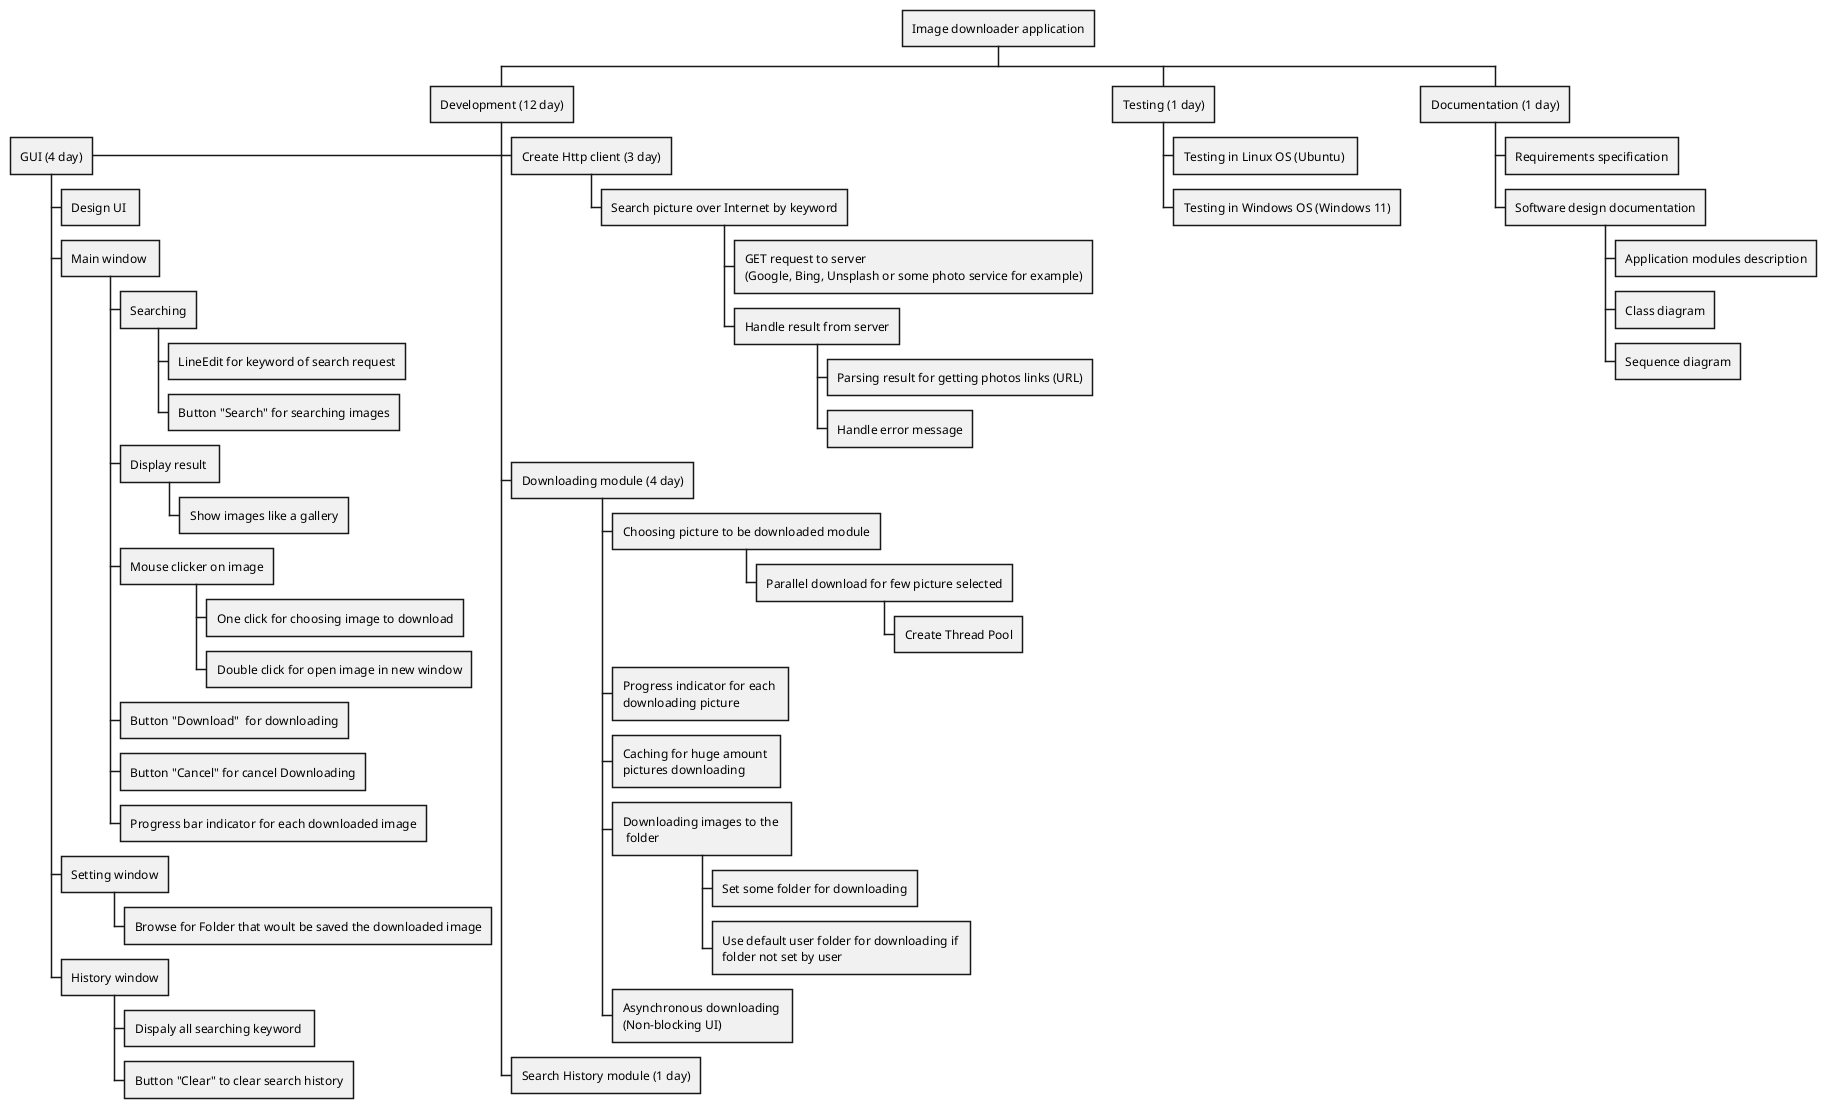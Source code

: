 @startwbs ImagedownloaderApplication_Kozliuk
* Image downloader application
** Development (12 day)
*** Create Http client (3 day)
**** Search picture over Internet by keyword
***** GET request to server \n(Google, Bing, Unsplash or some photo service for example)
***** Handle result from server
****** Parsing result for getting photos links (URL)
****** Handle error message
*** Downloading module (4 day)
**** Choosing picture to be downloaded module
***** Parallel download for few picture selected
****** Create Thread Pool
**** Progress indicator for each \ndownloading picture 
**** Caching for huge amount \npictures downloading
**** Downloading images to the \n folder
***** Set some folder for downloading
***** Use default user folder for downloading if \nfolder not set by user
**** Asynchronous downloading \n(Non-blocking UI) 
*** Search History module (1 day)
***< GUI (4 day)
**** Design UI 
**** Main window 
***** Searching
****** LineEdit for keyword of search request
****** Button "Search" for searching images
***** Display result 
****** Show images like a gallery
***** Mouse clicker on image
****** One click for choosing image to download
****** Double click for open image in new window
***** Button "Download"  for downloading
***** Button "Cancel" for cancel Downloading
***** Progress bar indicator for each downloaded image
**** Setting window
***** Browse for Folder that woult be saved the downloaded image
**** History window
***** Dispaly all searching keyword 
***** Button "Clear" to clear search history
** Testing (1 day)
*** Testing in Linux OS (Ubuntu) 
*** Testing in Windows OS (Windows 11)
** Documentation (1 day)
*** Requirements specification
*** Software design documentation
**** Application modules description
**** Class diagram
**** Sequence diagram
@endwbs
